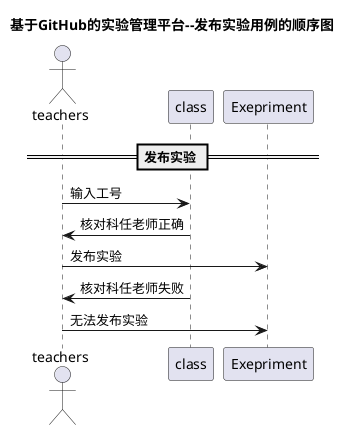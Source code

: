 @startuml
title 基于GitHub的实验管理平台--发布实验用例的顺序图
actor teachers
== 发布实验 ==
teachers -> class : 输入工号
class -> teachers : 核对科任老师正确
teachers -> Exepriment :发布实验
class -> teachers : 核对科任老师失败
teachers -> Exepriment :无法发布实验
@enduml